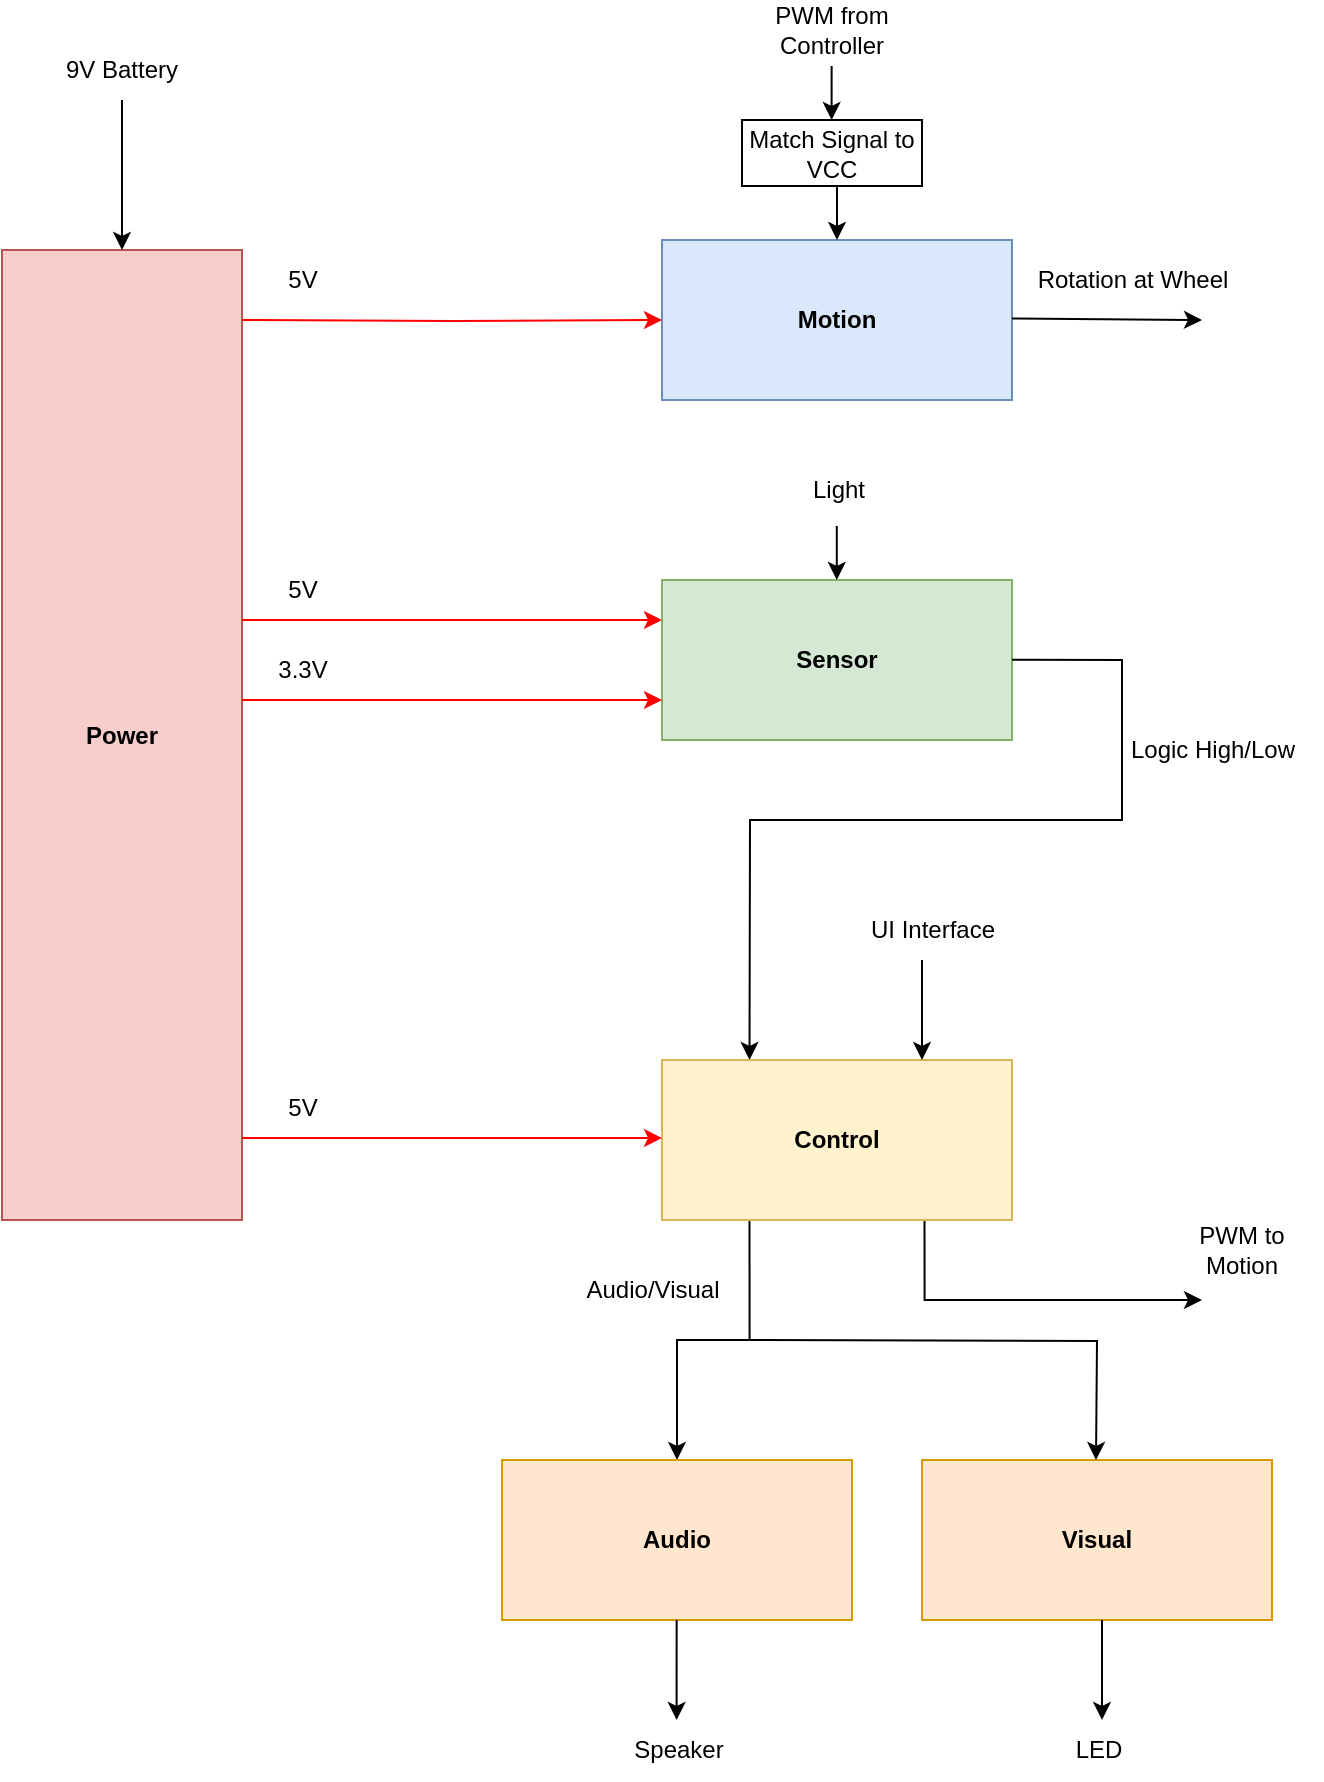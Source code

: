 <mxfile version="28.1.2">
  <diagram name="Page-1" id="CWx3Ge043eOBEuqlMnAi">
    <mxGraphModel dx="1734" dy="996" grid="1" gridSize="10" guides="1" tooltips="1" connect="1" arrows="1" fold="1" page="1" pageScale="1" pageWidth="800" pageHeight="600" math="0" shadow="0">
      <root>
        <mxCell id="0" />
        <mxCell id="1" parent="0" />
        <mxCell id="ZUjUJujxfgYI5GylmHjl-1" value="&lt;b&gt;Power&lt;/b&gt;" style="rounded=0;whiteSpace=wrap;html=1;fillColor=#f8cecc;strokeColor=#b85450;" vertex="1" parent="1">
          <mxGeometry x="80" y="155" width="120" height="485" as="geometry" />
        </mxCell>
        <mxCell id="ZUjUJujxfgYI5GylmHjl-2" value="" style="endArrow=classic;html=1;rounded=0;exitX=0.25;exitY=1;exitDx=0;exitDy=0;entryX=0;entryY=0.25;entryDx=0;entryDy=0;strokeColor=#FF0000;" edge="1" parent="1" target="ZUjUJujxfgYI5GylmHjl-21">
          <mxGeometry width="50" height="50" relative="1" as="geometry">
            <mxPoint x="200.0" y="340" as="sourcePoint" />
            <mxPoint x="260" y="340" as="targetPoint" />
          </mxGeometry>
        </mxCell>
        <mxCell id="ZUjUJujxfgYI5GylmHjl-4" value="5V" style="text;html=1;align=center;verticalAlign=middle;resizable=0;points=[];autosize=1;strokeColor=none;fillColor=none;" vertex="1" parent="1">
          <mxGeometry x="210" y="155" width="40" height="30" as="geometry" />
        </mxCell>
        <mxCell id="ZUjUJujxfgYI5GylmHjl-5" value="3.3V" style="text;html=1;align=center;verticalAlign=middle;resizable=0;points=[];autosize=1;strokeColor=none;fillColor=none;" vertex="1" parent="1">
          <mxGeometry x="205" y="350" width="50" height="30" as="geometry" />
        </mxCell>
        <mxCell id="ZUjUJujxfgYI5GylmHjl-6" style="edgeStyle=orthogonalEdgeStyle;rounded=0;orthogonalLoop=1;jettySize=auto;html=1;exitX=0.5;exitY=1;exitDx=0;exitDy=0;entryX=0.25;entryY=0;entryDx=0;entryDy=0;" edge="1" parent="1" source="ZUjUJujxfgYI5GylmHjl-7">
          <mxGeometry relative="1" as="geometry">
            <mxPoint x="140" y="155" as="targetPoint" />
          </mxGeometry>
        </mxCell>
        <mxCell id="ZUjUJujxfgYI5GylmHjl-7" value="9V Battery" style="text;html=1;align=center;verticalAlign=middle;whiteSpace=wrap;rounded=0;" vertex="1" parent="1">
          <mxGeometry x="110" y="50" width="60" height="30" as="geometry" />
        </mxCell>
        <mxCell id="ZUjUJujxfgYI5GylmHjl-8" value="&lt;b&gt;Motion&lt;/b&gt;" style="rounded=0;whiteSpace=wrap;html=1;fillColor=#dae8fc;strokeColor=#6c8ebf;" vertex="1" parent="1">
          <mxGeometry x="410" y="150" width="175" height="80" as="geometry" />
        </mxCell>
        <mxCell id="ZUjUJujxfgYI5GylmHjl-13" style="edgeStyle=orthogonalEdgeStyle;rounded=0;orthogonalLoop=1;jettySize=auto;html=1;exitX=0.5;exitY=1;exitDx=0;exitDy=0;entryX=0.5;entryY=0;entryDx=0;entryDy=0;" edge="1" parent="1" source="ZUjUJujxfgYI5GylmHjl-12" target="ZUjUJujxfgYI5GylmHjl-8">
          <mxGeometry relative="1" as="geometry" />
        </mxCell>
        <mxCell id="ZUjUJujxfgYI5GylmHjl-12" value="Match Signal to VCC" style="rounded=0;whiteSpace=wrap;html=1;" vertex="1" parent="1">
          <mxGeometry x="450" y="90" width="90" height="33" as="geometry" />
        </mxCell>
        <mxCell id="ZUjUJujxfgYI5GylmHjl-14" style="edgeStyle=orthogonalEdgeStyle;rounded=0;orthogonalLoop=1;jettySize=auto;html=1;exitX=0.5;exitY=1;exitDx=0;exitDy=0;entryX=0.5;entryY=0;entryDx=0;entryDy=0;" edge="1" parent="1">
          <mxGeometry relative="1" as="geometry">
            <mxPoint x="494.83" y="63" as="sourcePoint" />
            <mxPoint x="494.83" y="90" as="targetPoint" />
            <Array as="points">
              <mxPoint x="494.83" y="70" />
              <mxPoint x="494.83" y="70" />
            </Array>
          </mxGeometry>
        </mxCell>
        <mxCell id="ZUjUJujxfgYI5GylmHjl-15" value="PWM from Controller" style="text;html=1;align=center;verticalAlign=middle;whiteSpace=wrap;rounded=0;" vertex="1" parent="1">
          <mxGeometry x="465" y="30" width="60" height="30" as="geometry" />
        </mxCell>
        <mxCell id="ZUjUJujxfgYI5GylmHjl-16" value="" style="endArrow=classic;html=1;rounded=0;exitX=0.75;exitY=1;exitDx=0;exitDy=0;" edge="1" parent="1">
          <mxGeometry width="50" height="50" relative="1" as="geometry">
            <mxPoint x="585" y="189.25" as="sourcePoint" />
            <mxPoint x="680" y="190" as="targetPoint" />
          </mxGeometry>
        </mxCell>
        <mxCell id="ZUjUJujxfgYI5GylmHjl-17" value="Rotation at Wheel" style="text;html=1;align=center;verticalAlign=middle;resizable=0;points=[];autosize=1;strokeColor=none;fillColor=none;" vertex="1" parent="1">
          <mxGeometry x="585" y="155" width="120" height="30" as="geometry" />
        </mxCell>
        <mxCell id="ZUjUJujxfgYI5GylmHjl-20" style="edgeStyle=orthogonalEdgeStyle;rounded=0;orthogonalLoop=1;jettySize=auto;html=1;entryX=0;entryY=0.5;entryDx=0;entryDy=0;strokeColor=#FF0000;" edge="1" parent="1" target="ZUjUJujxfgYI5GylmHjl-8">
          <mxGeometry relative="1" as="geometry">
            <mxPoint x="200" y="190" as="sourcePoint" />
            <mxPoint x="200" y="217" as="targetPoint" />
          </mxGeometry>
        </mxCell>
        <mxCell id="ZUjUJujxfgYI5GylmHjl-21" value="&lt;b&gt;Sensor&lt;/b&gt;" style="rounded=0;whiteSpace=wrap;html=1;fillColor=#d5e8d4;strokeColor=#82b366;" vertex="1" parent="1">
          <mxGeometry x="410" y="320" width="175" height="80" as="geometry" />
        </mxCell>
        <mxCell id="ZUjUJujxfgYI5GylmHjl-22" value="" style="endArrow=classic;html=1;rounded=0;exitX=0.25;exitY=1;exitDx=0;exitDy=0;entryX=0;entryY=0.25;entryDx=0;entryDy=0;strokeColor=#FF0000;" edge="1" parent="1">
          <mxGeometry width="50" height="50" relative="1" as="geometry">
            <mxPoint x="200" y="380" as="sourcePoint" />
            <mxPoint x="410.0" y="380" as="targetPoint" />
          </mxGeometry>
        </mxCell>
        <mxCell id="ZUjUJujxfgYI5GylmHjl-23" value="5V" style="text;html=1;align=center;verticalAlign=middle;resizable=0;points=[];autosize=1;strokeColor=none;fillColor=none;" vertex="1" parent="1">
          <mxGeometry x="210" y="310" width="40" height="30" as="geometry" />
        </mxCell>
        <mxCell id="ZUjUJujxfgYI5GylmHjl-24" style="edgeStyle=orthogonalEdgeStyle;rounded=0;orthogonalLoop=1;jettySize=auto;html=1;exitX=0.5;exitY=1;exitDx=0;exitDy=0;entryX=0.5;entryY=0;entryDx=0;entryDy=0;" edge="1" parent="1">
          <mxGeometry relative="1" as="geometry">
            <mxPoint x="497.4" y="293" as="sourcePoint" />
            <mxPoint x="497.4" y="320" as="targetPoint" />
            <Array as="points">
              <mxPoint x="497.4" y="300" />
              <mxPoint x="497.4" y="300" />
            </Array>
          </mxGeometry>
        </mxCell>
        <mxCell id="ZUjUJujxfgYI5GylmHjl-25" value="Light" style="text;html=1;align=center;verticalAlign=middle;resizable=0;points=[];autosize=1;strokeColor=none;fillColor=none;" vertex="1" parent="1">
          <mxGeometry x="472.5" y="260" width="50" height="30" as="geometry" />
        </mxCell>
        <mxCell id="ZUjUJujxfgYI5GylmHjl-26" value="" style="endArrow=classic;html=1;rounded=0;exitX=0.25;exitY=1;exitDx=0;exitDy=0;entryX=0.25;entryY=0;entryDx=0;entryDy=0;" edge="1" parent="1" target="ZUjUJujxfgYI5GylmHjl-28">
          <mxGeometry width="50" height="50" relative="1" as="geometry">
            <mxPoint x="585" y="359.83" as="sourcePoint" />
            <mxPoint x="680" y="360" as="targetPoint" />
            <Array as="points">
              <mxPoint x="640" y="360" />
              <mxPoint x="640" y="440" />
              <mxPoint x="530" y="440" />
              <mxPoint x="454" y="440" />
            </Array>
          </mxGeometry>
        </mxCell>
        <mxCell id="ZUjUJujxfgYI5GylmHjl-27" value="Logic High/Low" style="text;html=1;align=center;verticalAlign=middle;resizable=0;points=[];autosize=1;strokeColor=none;fillColor=none;" vertex="1" parent="1">
          <mxGeometry x="630" y="390" width="110" height="30" as="geometry" />
        </mxCell>
        <mxCell id="ZUjUJujxfgYI5GylmHjl-34" style="edgeStyle=orthogonalEdgeStyle;rounded=0;orthogonalLoop=1;jettySize=auto;html=1;exitX=0.25;exitY=1;exitDx=0;exitDy=0;" edge="1" parent="1" source="ZUjUJujxfgYI5GylmHjl-28" target="ZUjUJujxfgYI5GylmHjl-29">
          <mxGeometry relative="1" as="geometry" />
        </mxCell>
        <mxCell id="ZUjUJujxfgYI5GylmHjl-38" style="edgeStyle=orthogonalEdgeStyle;rounded=0;orthogonalLoop=1;jettySize=auto;html=1;exitX=0.75;exitY=1;exitDx=0;exitDy=0;" edge="1" parent="1" source="ZUjUJujxfgYI5GylmHjl-28">
          <mxGeometry relative="1" as="geometry">
            <mxPoint x="680" y="680" as="targetPoint" />
            <Array as="points">
              <mxPoint x="541" y="680" />
            </Array>
          </mxGeometry>
        </mxCell>
        <mxCell id="ZUjUJujxfgYI5GylmHjl-28" value="&lt;b&gt;Control&lt;/b&gt;" style="rounded=0;whiteSpace=wrap;html=1;fillColor=#fff2cc;strokeColor=#d6b656;" vertex="1" parent="1">
          <mxGeometry x="410" y="560" width="175" height="80" as="geometry" />
        </mxCell>
        <mxCell id="ZUjUJujxfgYI5GylmHjl-29" value="&lt;b&gt;Audio&lt;/b&gt;" style="rounded=0;whiteSpace=wrap;html=1;fillColor=#ffe6cc;strokeColor=#d79b00;" vertex="1" parent="1">
          <mxGeometry x="330" y="760" width="175" height="80" as="geometry" />
        </mxCell>
        <mxCell id="ZUjUJujxfgYI5GylmHjl-31" value="&lt;b&gt;Visual&lt;/b&gt;" style="rounded=0;whiteSpace=wrap;html=1;fillColor=#ffe6cc;strokeColor=#d79b00;" vertex="1" parent="1">
          <mxGeometry x="540" y="760" width="175" height="80" as="geometry" />
        </mxCell>
        <mxCell id="ZUjUJujxfgYI5GylmHjl-32" value="" style="endArrow=classic;html=1;rounded=0;exitX=0.25;exitY=1;exitDx=0;exitDy=0;entryX=0;entryY=0.25;entryDx=0;entryDy=0;strokeColor=#FF0000;" edge="1" parent="1">
          <mxGeometry width="50" height="50" relative="1" as="geometry">
            <mxPoint x="200" y="599" as="sourcePoint" />
            <mxPoint x="410.0" y="599" as="targetPoint" />
          </mxGeometry>
        </mxCell>
        <mxCell id="ZUjUJujxfgYI5GylmHjl-33" value="5V" style="text;html=1;align=center;verticalAlign=middle;resizable=0;points=[];autosize=1;strokeColor=none;fillColor=none;" vertex="1" parent="1">
          <mxGeometry x="210.0" y="569" width="40" height="30" as="geometry" />
        </mxCell>
        <mxCell id="ZUjUJujxfgYI5GylmHjl-35" style="edgeStyle=orthogonalEdgeStyle;rounded=0;orthogonalLoop=1;jettySize=auto;html=1;" edge="1" parent="1">
          <mxGeometry relative="1" as="geometry">
            <mxPoint x="450" y="700" as="sourcePoint" />
            <mxPoint x="627" y="760" as="targetPoint" />
          </mxGeometry>
        </mxCell>
        <mxCell id="ZUjUJujxfgYI5GylmHjl-36" value="Audio/Visual" style="text;html=1;align=center;verticalAlign=middle;resizable=0;points=[];autosize=1;strokeColor=none;fillColor=none;" vertex="1" parent="1">
          <mxGeometry x="360" y="660" width="90" height="30" as="geometry" />
        </mxCell>
        <mxCell id="ZUjUJujxfgYI5GylmHjl-39" value="PWM to Motion" style="text;html=1;align=center;verticalAlign=middle;whiteSpace=wrap;rounded=0;" vertex="1" parent="1">
          <mxGeometry x="670" y="640" width="60" height="30" as="geometry" />
        </mxCell>
        <mxCell id="ZUjUJujxfgYI5GylmHjl-40" style="edgeStyle=orthogonalEdgeStyle;rounded=0;orthogonalLoop=1;jettySize=auto;html=1;entryX=0.5;entryY=0;entryDx=0;entryDy=0;" edge="1" parent="1">
          <mxGeometry relative="1" as="geometry">
            <mxPoint x="540" y="510" as="sourcePoint" />
            <mxPoint x="540" y="560" as="targetPoint" />
            <Array as="points">
              <mxPoint x="540" y="540" />
              <mxPoint x="540" y="540" />
            </Array>
          </mxGeometry>
        </mxCell>
        <mxCell id="ZUjUJujxfgYI5GylmHjl-41" value="UI Interface" style="text;html=1;align=center;verticalAlign=middle;resizable=0;points=[];autosize=1;strokeColor=none;fillColor=none;" vertex="1" parent="1">
          <mxGeometry x="500" y="480" width="90" height="30" as="geometry" />
        </mxCell>
        <mxCell id="ZUjUJujxfgYI5GylmHjl-42" style="edgeStyle=orthogonalEdgeStyle;rounded=0;orthogonalLoop=1;jettySize=auto;html=1;entryX=0.5;entryY=0;entryDx=0;entryDy=0;" edge="1" parent="1">
          <mxGeometry relative="1" as="geometry">
            <mxPoint x="417.33" y="840" as="sourcePoint" />
            <mxPoint x="417.33" y="890" as="targetPoint" />
            <Array as="points">
              <mxPoint x="417.33" y="870" />
              <mxPoint x="417.33" y="870" />
            </Array>
          </mxGeometry>
        </mxCell>
        <mxCell id="ZUjUJujxfgYI5GylmHjl-43" value="Speaker" style="text;html=1;align=center;verticalAlign=middle;resizable=0;points=[];autosize=1;strokeColor=none;fillColor=none;" vertex="1" parent="1">
          <mxGeometry x="382.5" y="890" width="70" height="30" as="geometry" />
        </mxCell>
        <mxCell id="ZUjUJujxfgYI5GylmHjl-44" value="LED" style="text;html=1;align=center;verticalAlign=middle;resizable=0;points=[];autosize=1;strokeColor=none;fillColor=none;" vertex="1" parent="1">
          <mxGeometry x="602.5" y="890" width="50" height="30" as="geometry" />
        </mxCell>
        <mxCell id="ZUjUJujxfgYI5GylmHjl-45" style="edgeStyle=orthogonalEdgeStyle;rounded=0;orthogonalLoop=1;jettySize=auto;html=1;entryX=0.5;entryY=0;entryDx=0;entryDy=0;" edge="1" parent="1">
          <mxGeometry relative="1" as="geometry">
            <mxPoint x="630" y="840" as="sourcePoint" />
            <mxPoint x="630" y="890" as="targetPoint" />
            <Array as="points">
              <mxPoint x="630" y="870" />
              <mxPoint x="630" y="870" />
            </Array>
          </mxGeometry>
        </mxCell>
      </root>
    </mxGraphModel>
  </diagram>
</mxfile>
